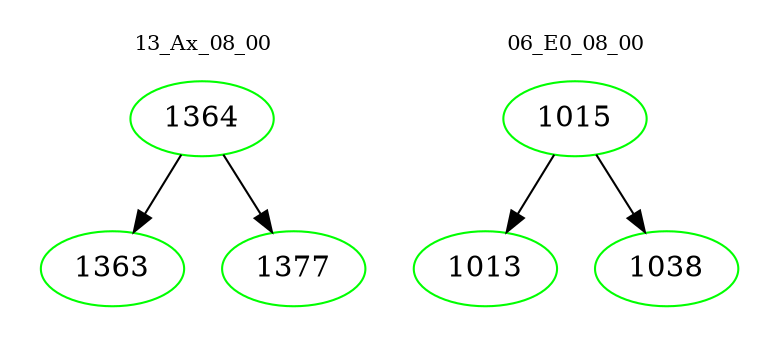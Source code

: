 digraph{
subgraph cluster_0 {
color = white
label = "13_Ax_08_00";
fontsize=10;
T0_1364 [label="1364", color="green"]
T0_1364 -> T0_1363 [color="black"]
T0_1363 [label="1363", color="green"]
T0_1364 -> T0_1377 [color="black"]
T0_1377 [label="1377", color="green"]
}
subgraph cluster_1 {
color = white
label = "06_E0_08_00";
fontsize=10;
T1_1015 [label="1015", color="green"]
T1_1015 -> T1_1013 [color="black"]
T1_1013 [label="1013", color="green"]
T1_1015 -> T1_1038 [color="black"]
T1_1038 [label="1038", color="green"]
}
}

